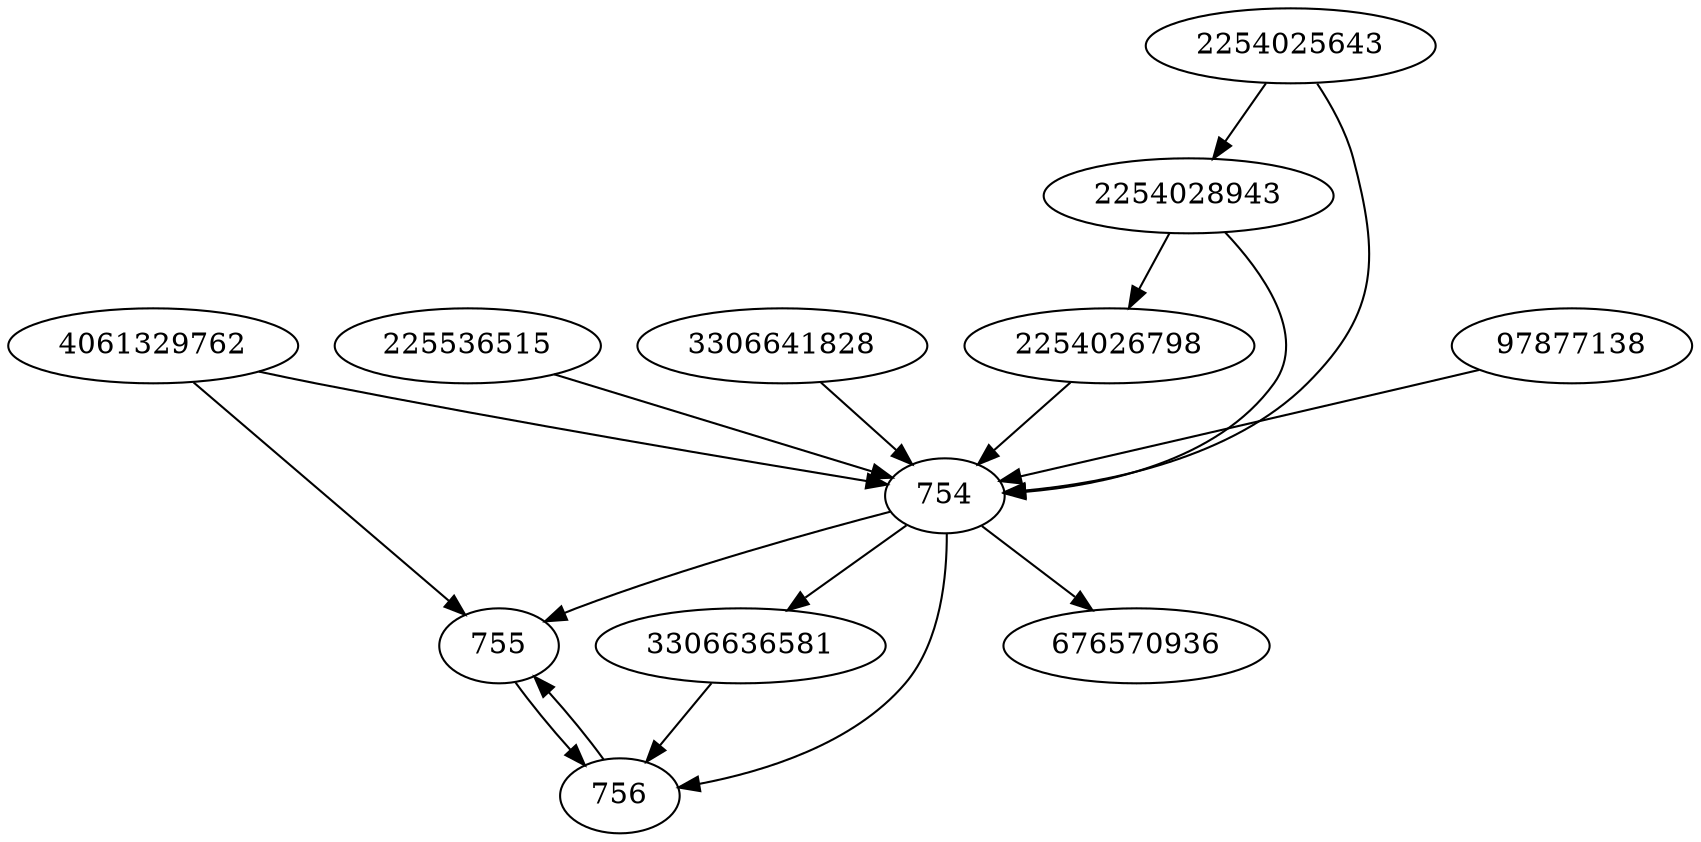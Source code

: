 strict digraph  {
4061329762;
225536515;
3306641828;
3306636581;
2254025643;
2254026798;
2254028943;
97877138;
755;
756;
754;
676570936;
4061329762 -> 754;
4061329762 -> 755;
225536515 -> 754;
3306641828 -> 754;
3306636581 -> 756;
2254025643 -> 754;
2254025643 -> 2254028943;
2254026798 -> 754;
2254028943 -> 754;
2254028943 -> 2254026798;
97877138 -> 754;
755 -> 756;
756 -> 755;
754 -> 676570936;
754 -> 755;
754 -> 756;
754 -> 3306636581;
}
